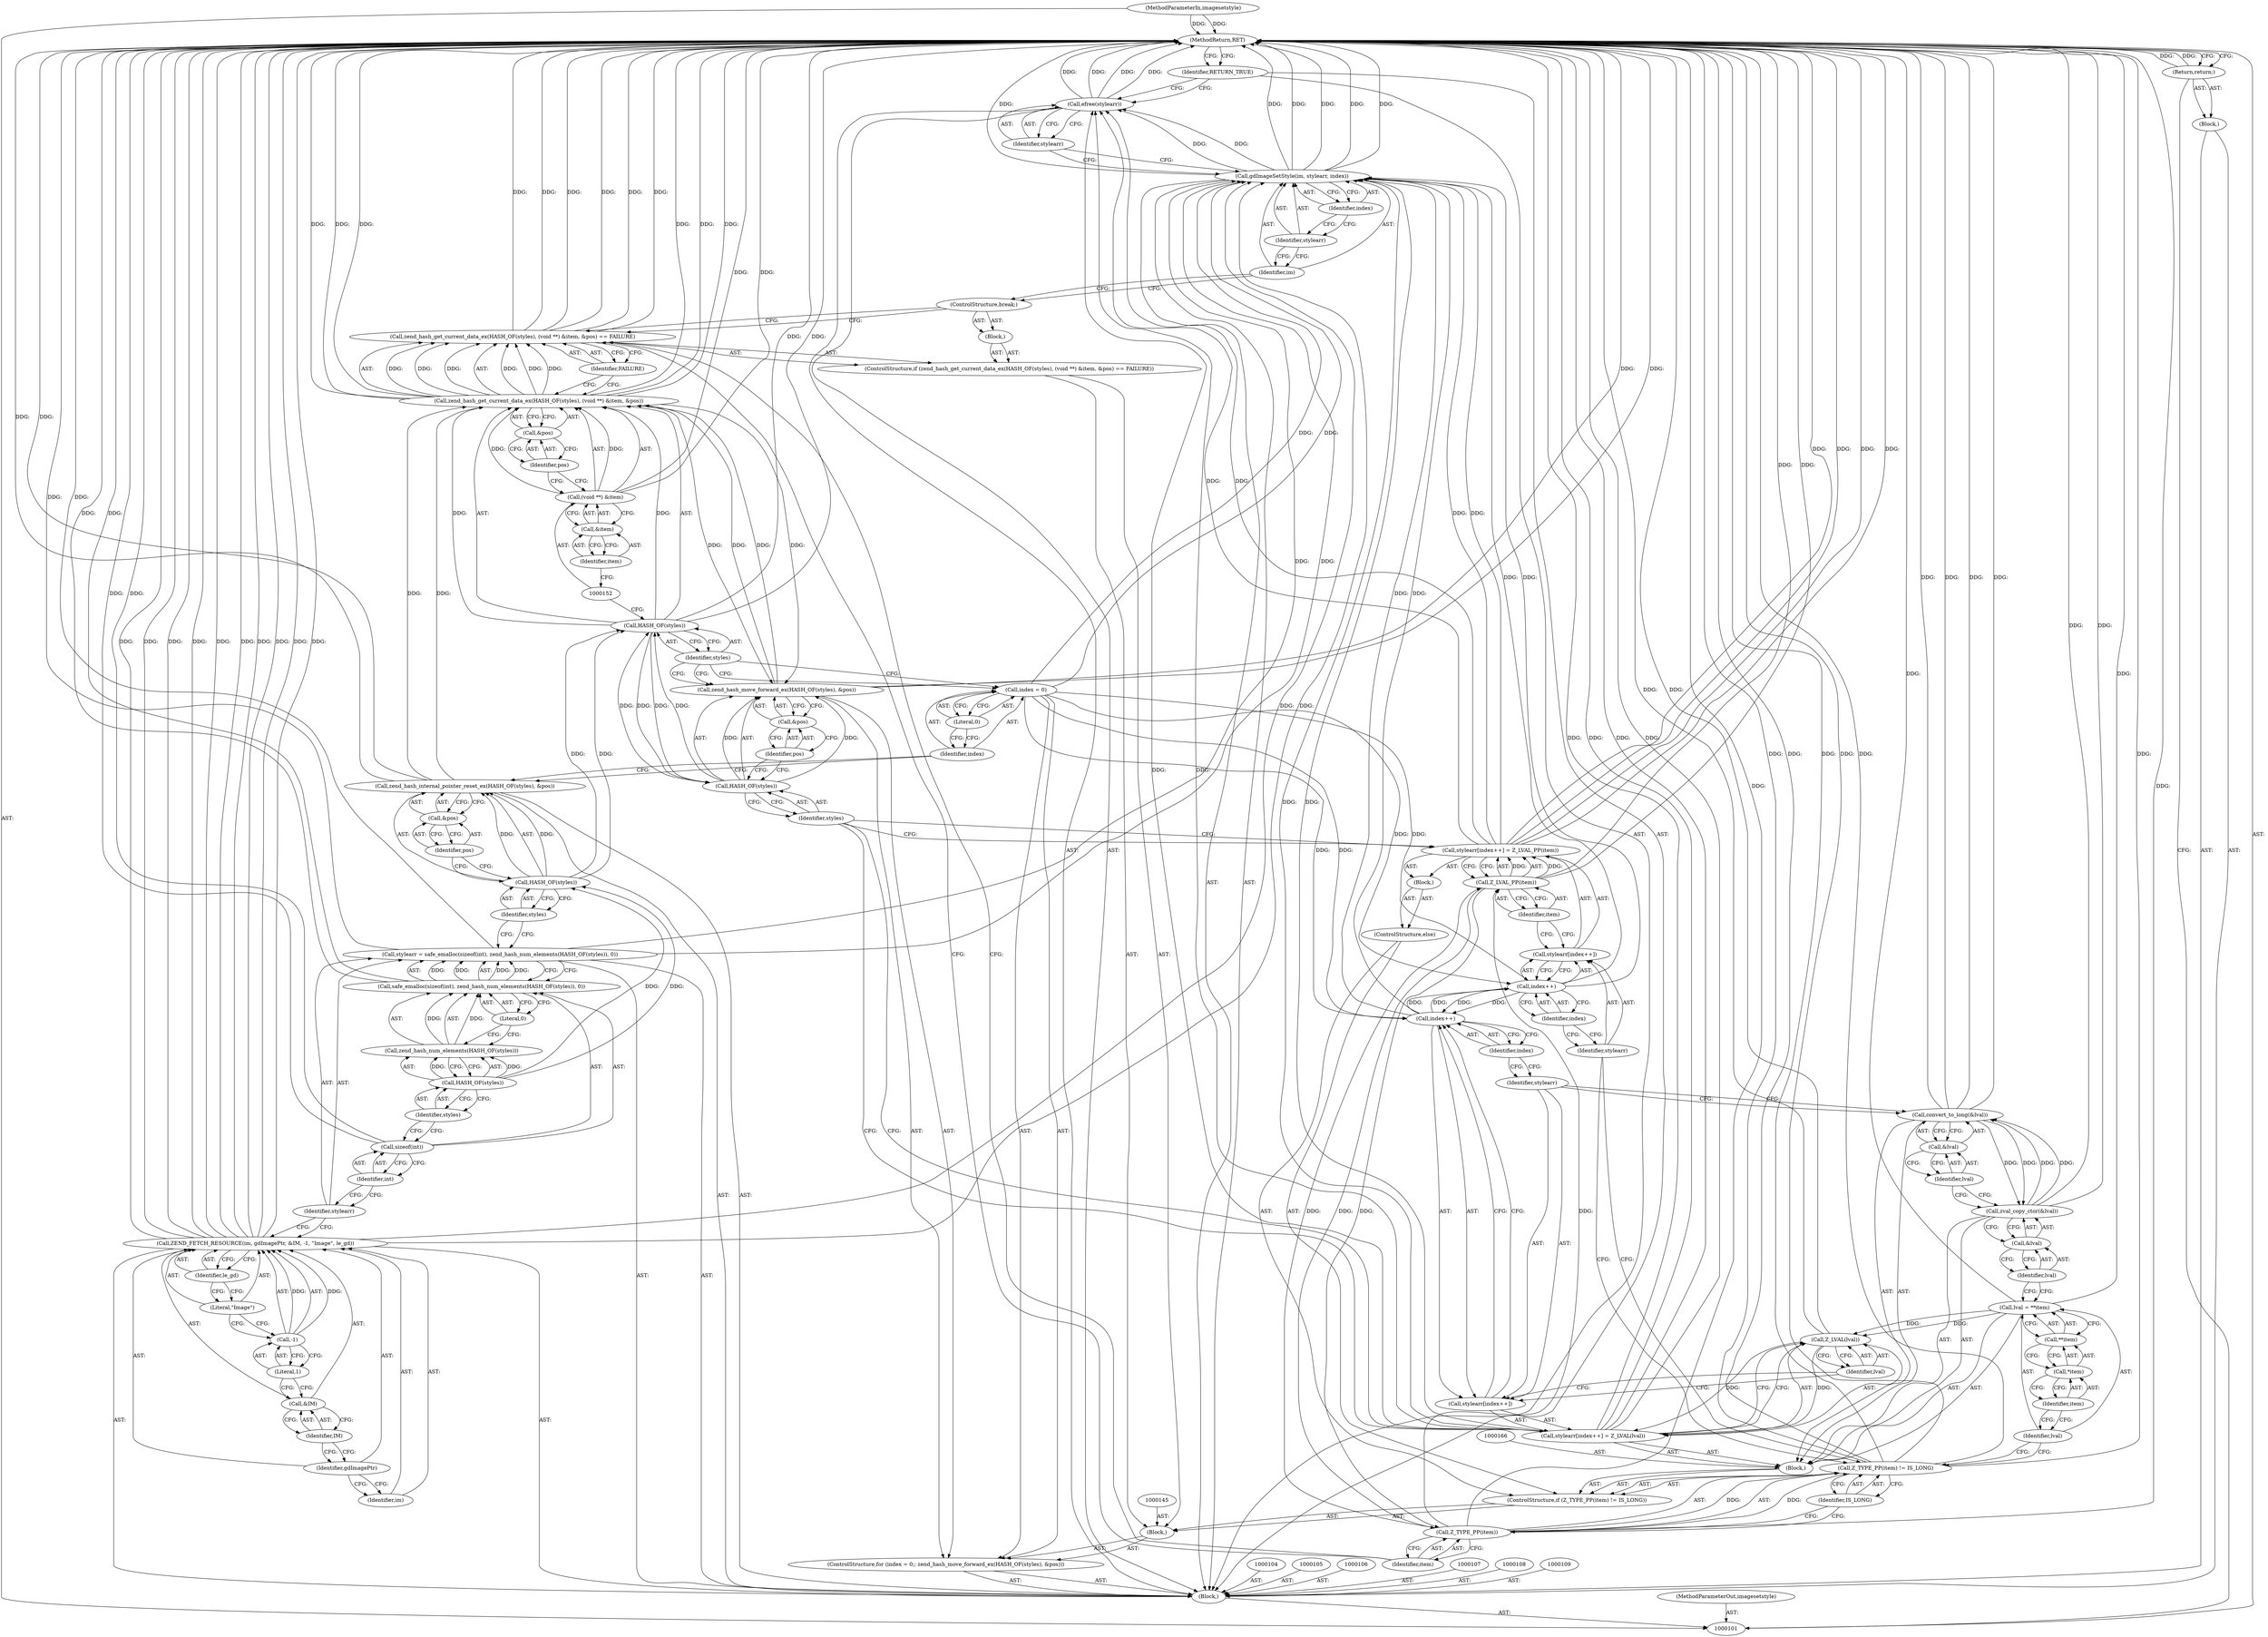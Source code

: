 digraph "0_php-src_2938329ce19cb8c4197dec146c3ec887c6f61d01" {
"1000201" [label="(MethodReturn,RET)"];
"1000102" [label="(MethodParameterIn,imagesetstyle)"];
"1000328" [label="(MethodParameterOut,imagesetstyle)"];
"1000111" [label="(Return,return;)"];
"1000112" [label="(Call,ZEND_FETCH_RESOURCE(im, gdImagePtr, &IM, -1, \"Image\", le_gd))"];
"1000113" [label="(Identifier,im)"];
"1000114" [label="(Identifier,gdImagePtr)"];
"1000115" [label="(Call,&IM)"];
"1000116" [label="(Identifier,IM)"];
"1000117" [label="(Call,-1)"];
"1000118" [label="(Literal,1)"];
"1000119" [label="(Literal,\"Image\")"];
"1000120" [label="(Identifier,le_gd)"];
"1000121" [label="(Call,stylearr = safe_emalloc(sizeof(int), zend_hash_num_elements(HASH_OF(styles)), 0))"];
"1000122" [label="(Identifier,stylearr)"];
"1000123" [label="(Call,safe_emalloc(sizeof(int), zend_hash_num_elements(HASH_OF(styles)), 0))"];
"1000124" [label="(Call,sizeof(int))"];
"1000125" [label="(Identifier,int)"];
"1000126" [label="(Call,zend_hash_num_elements(HASH_OF(styles)))"];
"1000127" [label="(Call,HASH_OF(styles))"];
"1000128" [label="(Identifier,styles)"];
"1000129" [label="(Literal,0)"];
"1000130" [label="(Call,zend_hash_internal_pointer_reset_ex(HASH_OF(styles), &pos))"];
"1000131" [label="(Call,HASH_OF(styles))"];
"1000132" [label="(Identifier,styles)"];
"1000133" [label="(Call,&pos)"];
"1000134" [label="(Identifier,pos)"];
"1000103" [label="(Block,)"];
"1000135" [label="(ControlStructure,for (index = 0;; zend_hash_move_forward_ex(HASH_OF(styles), &pos)))"];
"1000138" [label="(Literal,0)"];
"1000139" [label="(Call,zend_hash_move_forward_ex(HASH_OF(styles), &pos))"];
"1000140" [label="(Call,HASH_OF(styles))"];
"1000141" [label="(Identifier,styles)"];
"1000136" [label="(Call,index = 0)"];
"1000137" [label="(Identifier,index)"];
"1000142" [label="(Call,&pos)"];
"1000143" [label="(Identifier,pos)"];
"1000144" [label="(Block,)"];
"1000146" [label="(ControlStructure,if (zend_hash_get_current_data_ex(HASH_OF(styles), (void **) &item, &pos) == FAILURE))"];
"1000149" [label="(Call,HASH_OF(styles))"];
"1000150" [label="(Identifier,styles)"];
"1000151" [label="(Call,(void **) &item)"];
"1000147" [label="(Call,zend_hash_get_current_data_ex(HASH_OF(styles), (void **) &item, &pos) == FAILURE)"];
"1000148" [label="(Call,zend_hash_get_current_data_ex(HASH_OF(styles), (void **) &item, &pos))"];
"1000153" [label="(Call,&item)"];
"1000154" [label="(Identifier,item)"];
"1000155" [label="(Call,&pos)"];
"1000156" [label="(Identifier,pos)"];
"1000157" [label="(Identifier,FAILURE)"];
"1000158" [label="(Block,)"];
"1000159" [label="(ControlStructure,break;)"];
"1000163" [label="(Identifier,item)"];
"1000160" [label="(ControlStructure,if (Z_TYPE_PP(item) != IS_LONG))"];
"1000164" [label="(Identifier,IS_LONG)"];
"1000161" [label="(Call,Z_TYPE_PP(item) != IS_LONG)"];
"1000162" [label="(Call,Z_TYPE_PP(item))"];
"1000165" [label="(Block,)"];
"1000169" [label="(Call,**item)"];
"1000170" [label="(Call,*item)"];
"1000171" [label="(Identifier,item)"];
"1000167" [label="(Call,lval = **item)"];
"1000168" [label="(Identifier,lval)"];
"1000173" [label="(Call,&lval)"];
"1000174" [label="(Identifier,lval)"];
"1000172" [label="(Call,zval_copy_ctor(&lval))"];
"1000176" [label="(Call,&lval)"];
"1000177" [label="(Identifier,lval)"];
"1000175" [label="(Call,convert_to_long(&lval))"];
"1000181" [label="(Call,index++)"];
"1000182" [label="(Identifier,index)"];
"1000183" [label="(Call,Z_LVAL(lval))"];
"1000178" [label="(Call,stylearr[index++] = Z_LVAL(lval))"];
"1000179" [label="(Call,stylearr[index++])"];
"1000180" [label="(Identifier,stylearr)"];
"1000184" [label="(Identifier,lval)"];
"1000185" [label="(ControlStructure,else)"];
"1000186" [label="(Block,)"];
"1000190" [label="(Call,index++)"];
"1000191" [label="(Identifier,index)"];
"1000192" [label="(Call,Z_LVAL_PP(item))"];
"1000187" [label="(Call,stylearr[index++] = Z_LVAL_PP(item))"];
"1000188" [label="(Call,stylearr[index++])"];
"1000189" [label="(Identifier,stylearr)"];
"1000193" [label="(Identifier,item)"];
"1000195" [label="(Identifier,im)"];
"1000194" [label="(Call,gdImageSetStyle(im, stylearr, index))"];
"1000196" [label="(Identifier,stylearr)"];
"1000197" [label="(Identifier,index)"];
"1000198" [label="(Call,efree(stylearr))"];
"1000199" [label="(Identifier,stylearr)"];
"1000200" [label="(Identifier,RETURN_TRUE)"];
"1000110" [label="(Block,)"];
"1000201" -> "1000101"  [label="AST: "];
"1000201" -> "1000111"  [label="CFG: "];
"1000201" -> "1000200"  [label="CFG: "];
"1000111" -> "1000201"  [label="DDG: "];
"1000148" -> "1000201"  [label="DDG: "];
"1000148" -> "1000201"  [label="DDG: "];
"1000148" -> "1000201"  [label="DDG: "];
"1000147" -> "1000201"  [label="DDG: "];
"1000147" -> "1000201"  [label="DDG: "];
"1000147" -> "1000201"  [label="DDG: "];
"1000178" -> "1000201"  [label="DDG: "];
"1000178" -> "1000201"  [label="DDG: "];
"1000112" -> "1000201"  [label="DDG: "];
"1000112" -> "1000201"  [label="DDG: "];
"1000112" -> "1000201"  [label="DDG: "];
"1000112" -> "1000201"  [label="DDG: "];
"1000112" -> "1000201"  [label="DDG: "];
"1000151" -> "1000201"  [label="DDG: "];
"1000149" -> "1000201"  [label="DDG: "];
"1000175" -> "1000201"  [label="DDG: "];
"1000175" -> "1000201"  [label="DDG: "];
"1000187" -> "1000201"  [label="DDG: "];
"1000187" -> "1000201"  [label="DDG: "];
"1000130" -> "1000201"  [label="DDG: "];
"1000161" -> "1000201"  [label="DDG: "];
"1000161" -> "1000201"  [label="DDG: "];
"1000161" -> "1000201"  [label="DDG: "];
"1000123" -> "1000201"  [label="DDG: "];
"1000172" -> "1000201"  [label="DDG: "];
"1000124" -> "1000201"  [label="DDG: "];
"1000194" -> "1000201"  [label="DDG: "];
"1000194" -> "1000201"  [label="DDG: "];
"1000194" -> "1000201"  [label="DDG: "];
"1000167" -> "1000201"  [label="DDG: "];
"1000121" -> "1000201"  [label="DDG: "];
"1000139" -> "1000201"  [label="DDG: "];
"1000183" -> "1000201"  [label="DDG: "];
"1000102" -> "1000201"  [label="DDG: "];
"1000198" -> "1000201"  [label="DDG: "];
"1000198" -> "1000201"  [label="DDG: "];
"1000192" -> "1000201"  [label="DDG: "];
"1000162" -> "1000201"  [label="DDG: "];
"1000102" -> "1000101"  [label="AST: "];
"1000102" -> "1000201"  [label="DDG: "];
"1000328" -> "1000101"  [label="AST: "];
"1000111" -> "1000110"  [label="AST: "];
"1000111" -> "1000101"  [label="CFG: "];
"1000201" -> "1000111"  [label="CFG: "];
"1000111" -> "1000201"  [label="DDG: "];
"1000112" -> "1000103"  [label="AST: "];
"1000112" -> "1000120"  [label="CFG: "];
"1000113" -> "1000112"  [label="AST: "];
"1000114" -> "1000112"  [label="AST: "];
"1000115" -> "1000112"  [label="AST: "];
"1000117" -> "1000112"  [label="AST: "];
"1000119" -> "1000112"  [label="AST: "];
"1000120" -> "1000112"  [label="AST: "];
"1000122" -> "1000112"  [label="CFG: "];
"1000112" -> "1000201"  [label="DDG: "];
"1000112" -> "1000201"  [label="DDG: "];
"1000112" -> "1000201"  [label="DDG: "];
"1000112" -> "1000201"  [label="DDG: "];
"1000112" -> "1000201"  [label="DDG: "];
"1000117" -> "1000112"  [label="DDG: "];
"1000112" -> "1000194"  [label="DDG: "];
"1000113" -> "1000112"  [label="AST: "];
"1000114" -> "1000113"  [label="CFG: "];
"1000114" -> "1000112"  [label="AST: "];
"1000114" -> "1000113"  [label="CFG: "];
"1000116" -> "1000114"  [label="CFG: "];
"1000115" -> "1000112"  [label="AST: "];
"1000115" -> "1000116"  [label="CFG: "];
"1000116" -> "1000115"  [label="AST: "];
"1000118" -> "1000115"  [label="CFG: "];
"1000116" -> "1000115"  [label="AST: "];
"1000116" -> "1000114"  [label="CFG: "];
"1000115" -> "1000116"  [label="CFG: "];
"1000117" -> "1000112"  [label="AST: "];
"1000117" -> "1000118"  [label="CFG: "];
"1000118" -> "1000117"  [label="AST: "];
"1000119" -> "1000117"  [label="CFG: "];
"1000117" -> "1000112"  [label="DDG: "];
"1000118" -> "1000117"  [label="AST: "];
"1000118" -> "1000115"  [label="CFG: "];
"1000117" -> "1000118"  [label="CFG: "];
"1000119" -> "1000112"  [label="AST: "];
"1000119" -> "1000117"  [label="CFG: "];
"1000120" -> "1000119"  [label="CFG: "];
"1000120" -> "1000112"  [label="AST: "];
"1000120" -> "1000119"  [label="CFG: "];
"1000112" -> "1000120"  [label="CFG: "];
"1000121" -> "1000103"  [label="AST: "];
"1000121" -> "1000123"  [label="CFG: "];
"1000122" -> "1000121"  [label="AST: "];
"1000123" -> "1000121"  [label="AST: "];
"1000132" -> "1000121"  [label="CFG: "];
"1000121" -> "1000201"  [label="DDG: "];
"1000123" -> "1000121"  [label="DDG: "];
"1000123" -> "1000121"  [label="DDG: "];
"1000121" -> "1000194"  [label="DDG: "];
"1000122" -> "1000121"  [label="AST: "];
"1000122" -> "1000112"  [label="CFG: "];
"1000125" -> "1000122"  [label="CFG: "];
"1000123" -> "1000121"  [label="AST: "];
"1000123" -> "1000129"  [label="CFG: "];
"1000124" -> "1000123"  [label="AST: "];
"1000126" -> "1000123"  [label="AST: "];
"1000129" -> "1000123"  [label="AST: "];
"1000121" -> "1000123"  [label="CFG: "];
"1000123" -> "1000201"  [label="DDG: "];
"1000123" -> "1000121"  [label="DDG: "];
"1000123" -> "1000121"  [label="DDG: "];
"1000126" -> "1000123"  [label="DDG: "];
"1000124" -> "1000123"  [label="AST: "];
"1000124" -> "1000125"  [label="CFG: "];
"1000125" -> "1000124"  [label="AST: "];
"1000128" -> "1000124"  [label="CFG: "];
"1000124" -> "1000201"  [label="DDG: "];
"1000125" -> "1000124"  [label="AST: "];
"1000125" -> "1000122"  [label="CFG: "];
"1000124" -> "1000125"  [label="CFG: "];
"1000126" -> "1000123"  [label="AST: "];
"1000126" -> "1000127"  [label="CFG: "];
"1000127" -> "1000126"  [label="AST: "];
"1000129" -> "1000126"  [label="CFG: "];
"1000126" -> "1000123"  [label="DDG: "];
"1000127" -> "1000126"  [label="DDG: "];
"1000127" -> "1000126"  [label="AST: "];
"1000127" -> "1000128"  [label="CFG: "];
"1000128" -> "1000127"  [label="AST: "];
"1000126" -> "1000127"  [label="CFG: "];
"1000127" -> "1000126"  [label="DDG: "];
"1000127" -> "1000131"  [label="DDG: "];
"1000128" -> "1000127"  [label="AST: "];
"1000128" -> "1000124"  [label="CFG: "];
"1000127" -> "1000128"  [label="CFG: "];
"1000129" -> "1000123"  [label="AST: "];
"1000129" -> "1000126"  [label="CFG: "];
"1000123" -> "1000129"  [label="CFG: "];
"1000130" -> "1000103"  [label="AST: "];
"1000130" -> "1000133"  [label="CFG: "];
"1000131" -> "1000130"  [label="AST: "];
"1000133" -> "1000130"  [label="AST: "];
"1000137" -> "1000130"  [label="CFG: "];
"1000130" -> "1000201"  [label="DDG: "];
"1000131" -> "1000130"  [label="DDG: "];
"1000130" -> "1000148"  [label="DDG: "];
"1000131" -> "1000130"  [label="AST: "];
"1000131" -> "1000132"  [label="CFG: "];
"1000132" -> "1000131"  [label="AST: "];
"1000134" -> "1000131"  [label="CFG: "];
"1000131" -> "1000130"  [label="DDG: "];
"1000127" -> "1000131"  [label="DDG: "];
"1000131" -> "1000149"  [label="DDG: "];
"1000132" -> "1000131"  [label="AST: "];
"1000132" -> "1000121"  [label="CFG: "];
"1000131" -> "1000132"  [label="CFG: "];
"1000133" -> "1000130"  [label="AST: "];
"1000133" -> "1000134"  [label="CFG: "];
"1000134" -> "1000133"  [label="AST: "];
"1000130" -> "1000133"  [label="CFG: "];
"1000134" -> "1000133"  [label="AST: "];
"1000134" -> "1000131"  [label="CFG: "];
"1000133" -> "1000134"  [label="CFG: "];
"1000103" -> "1000101"  [label="AST: "];
"1000104" -> "1000103"  [label="AST: "];
"1000105" -> "1000103"  [label="AST: "];
"1000106" -> "1000103"  [label="AST: "];
"1000107" -> "1000103"  [label="AST: "];
"1000108" -> "1000103"  [label="AST: "];
"1000109" -> "1000103"  [label="AST: "];
"1000110" -> "1000103"  [label="AST: "];
"1000112" -> "1000103"  [label="AST: "];
"1000121" -> "1000103"  [label="AST: "];
"1000130" -> "1000103"  [label="AST: "];
"1000135" -> "1000103"  [label="AST: "];
"1000194" -> "1000103"  [label="AST: "];
"1000198" -> "1000103"  [label="AST: "];
"1000200" -> "1000103"  [label="AST: "];
"1000135" -> "1000103"  [label="AST: "];
"1000136" -> "1000135"  [label="AST: "];
"1000139" -> "1000135"  [label="AST: "];
"1000144" -> "1000135"  [label="AST: "];
"1000138" -> "1000136"  [label="AST: "];
"1000138" -> "1000137"  [label="CFG: "];
"1000136" -> "1000138"  [label="CFG: "];
"1000139" -> "1000135"  [label="AST: "];
"1000139" -> "1000142"  [label="CFG: "];
"1000140" -> "1000139"  [label="AST: "];
"1000142" -> "1000139"  [label="AST: "];
"1000150" -> "1000139"  [label="CFG: "];
"1000139" -> "1000201"  [label="DDG: "];
"1000140" -> "1000139"  [label="DDG: "];
"1000148" -> "1000139"  [label="DDG: "];
"1000139" -> "1000148"  [label="DDG: "];
"1000140" -> "1000139"  [label="AST: "];
"1000140" -> "1000141"  [label="CFG: "];
"1000141" -> "1000140"  [label="AST: "];
"1000143" -> "1000140"  [label="CFG: "];
"1000140" -> "1000139"  [label="DDG: "];
"1000149" -> "1000140"  [label="DDG: "];
"1000140" -> "1000149"  [label="DDG: "];
"1000141" -> "1000140"  [label="AST: "];
"1000141" -> "1000178"  [label="CFG: "];
"1000141" -> "1000187"  [label="CFG: "];
"1000140" -> "1000141"  [label="CFG: "];
"1000136" -> "1000135"  [label="AST: "];
"1000136" -> "1000138"  [label="CFG: "];
"1000137" -> "1000136"  [label="AST: "];
"1000138" -> "1000136"  [label="AST: "];
"1000150" -> "1000136"  [label="CFG: "];
"1000136" -> "1000181"  [label="DDG: "];
"1000136" -> "1000190"  [label="DDG: "];
"1000136" -> "1000194"  [label="DDG: "];
"1000137" -> "1000136"  [label="AST: "];
"1000137" -> "1000130"  [label="CFG: "];
"1000138" -> "1000137"  [label="CFG: "];
"1000142" -> "1000139"  [label="AST: "];
"1000142" -> "1000143"  [label="CFG: "];
"1000143" -> "1000142"  [label="AST: "];
"1000139" -> "1000142"  [label="CFG: "];
"1000143" -> "1000142"  [label="AST: "];
"1000143" -> "1000140"  [label="CFG: "];
"1000142" -> "1000143"  [label="CFG: "];
"1000144" -> "1000135"  [label="AST: "];
"1000145" -> "1000144"  [label="AST: "];
"1000146" -> "1000144"  [label="AST: "];
"1000160" -> "1000144"  [label="AST: "];
"1000146" -> "1000144"  [label="AST: "];
"1000147" -> "1000146"  [label="AST: "];
"1000158" -> "1000146"  [label="AST: "];
"1000149" -> "1000148"  [label="AST: "];
"1000149" -> "1000150"  [label="CFG: "];
"1000150" -> "1000149"  [label="AST: "];
"1000152" -> "1000149"  [label="CFG: "];
"1000149" -> "1000201"  [label="DDG: "];
"1000149" -> "1000140"  [label="DDG: "];
"1000149" -> "1000148"  [label="DDG: "];
"1000131" -> "1000149"  [label="DDG: "];
"1000140" -> "1000149"  [label="DDG: "];
"1000150" -> "1000149"  [label="AST: "];
"1000150" -> "1000136"  [label="CFG: "];
"1000150" -> "1000139"  [label="CFG: "];
"1000149" -> "1000150"  [label="CFG: "];
"1000151" -> "1000148"  [label="AST: "];
"1000151" -> "1000153"  [label="CFG: "];
"1000152" -> "1000151"  [label="AST: "];
"1000153" -> "1000151"  [label="AST: "];
"1000156" -> "1000151"  [label="CFG: "];
"1000151" -> "1000201"  [label="DDG: "];
"1000151" -> "1000148"  [label="DDG: "];
"1000147" -> "1000146"  [label="AST: "];
"1000147" -> "1000157"  [label="CFG: "];
"1000148" -> "1000147"  [label="AST: "];
"1000157" -> "1000147"  [label="AST: "];
"1000159" -> "1000147"  [label="CFG: "];
"1000163" -> "1000147"  [label="CFG: "];
"1000147" -> "1000201"  [label="DDG: "];
"1000147" -> "1000201"  [label="DDG: "];
"1000147" -> "1000201"  [label="DDG: "];
"1000148" -> "1000147"  [label="DDG: "];
"1000148" -> "1000147"  [label="DDG: "];
"1000148" -> "1000147"  [label="DDG: "];
"1000148" -> "1000147"  [label="AST: "];
"1000148" -> "1000155"  [label="CFG: "];
"1000149" -> "1000148"  [label="AST: "];
"1000151" -> "1000148"  [label="AST: "];
"1000155" -> "1000148"  [label="AST: "];
"1000157" -> "1000148"  [label="CFG: "];
"1000148" -> "1000201"  [label="DDG: "];
"1000148" -> "1000201"  [label="DDG: "];
"1000148" -> "1000201"  [label="DDG: "];
"1000148" -> "1000139"  [label="DDG: "];
"1000148" -> "1000147"  [label="DDG: "];
"1000148" -> "1000147"  [label="DDG: "];
"1000148" -> "1000147"  [label="DDG: "];
"1000149" -> "1000148"  [label="DDG: "];
"1000151" -> "1000148"  [label="DDG: "];
"1000139" -> "1000148"  [label="DDG: "];
"1000130" -> "1000148"  [label="DDG: "];
"1000153" -> "1000151"  [label="AST: "];
"1000153" -> "1000154"  [label="CFG: "];
"1000154" -> "1000153"  [label="AST: "];
"1000151" -> "1000153"  [label="CFG: "];
"1000154" -> "1000153"  [label="AST: "];
"1000154" -> "1000152"  [label="CFG: "];
"1000153" -> "1000154"  [label="CFG: "];
"1000155" -> "1000148"  [label="AST: "];
"1000155" -> "1000156"  [label="CFG: "];
"1000156" -> "1000155"  [label="AST: "];
"1000148" -> "1000155"  [label="CFG: "];
"1000156" -> "1000155"  [label="AST: "];
"1000156" -> "1000151"  [label="CFG: "];
"1000155" -> "1000156"  [label="CFG: "];
"1000157" -> "1000147"  [label="AST: "];
"1000157" -> "1000148"  [label="CFG: "];
"1000147" -> "1000157"  [label="CFG: "];
"1000158" -> "1000146"  [label="AST: "];
"1000159" -> "1000158"  [label="AST: "];
"1000159" -> "1000158"  [label="AST: "];
"1000159" -> "1000147"  [label="CFG: "];
"1000195" -> "1000159"  [label="CFG: "];
"1000163" -> "1000162"  [label="AST: "];
"1000163" -> "1000147"  [label="CFG: "];
"1000162" -> "1000163"  [label="CFG: "];
"1000160" -> "1000144"  [label="AST: "];
"1000161" -> "1000160"  [label="AST: "];
"1000165" -> "1000160"  [label="AST: "];
"1000185" -> "1000160"  [label="AST: "];
"1000164" -> "1000161"  [label="AST: "];
"1000164" -> "1000162"  [label="CFG: "];
"1000161" -> "1000164"  [label="CFG: "];
"1000161" -> "1000160"  [label="AST: "];
"1000161" -> "1000164"  [label="CFG: "];
"1000162" -> "1000161"  [label="AST: "];
"1000164" -> "1000161"  [label="AST: "];
"1000168" -> "1000161"  [label="CFG: "];
"1000189" -> "1000161"  [label="CFG: "];
"1000161" -> "1000201"  [label="DDG: "];
"1000161" -> "1000201"  [label="DDG: "];
"1000161" -> "1000201"  [label="DDG: "];
"1000162" -> "1000161"  [label="DDG: "];
"1000162" -> "1000161"  [label="AST: "];
"1000162" -> "1000163"  [label="CFG: "];
"1000163" -> "1000162"  [label="AST: "];
"1000164" -> "1000162"  [label="CFG: "];
"1000162" -> "1000201"  [label="DDG: "];
"1000162" -> "1000161"  [label="DDG: "];
"1000192" -> "1000162"  [label="DDG: "];
"1000162" -> "1000192"  [label="DDG: "];
"1000165" -> "1000160"  [label="AST: "];
"1000166" -> "1000165"  [label="AST: "];
"1000167" -> "1000165"  [label="AST: "];
"1000172" -> "1000165"  [label="AST: "];
"1000175" -> "1000165"  [label="AST: "];
"1000178" -> "1000165"  [label="AST: "];
"1000169" -> "1000167"  [label="AST: "];
"1000169" -> "1000170"  [label="CFG: "];
"1000170" -> "1000169"  [label="AST: "];
"1000167" -> "1000169"  [label="CFG: "];
"1000170" -> "1000169"  [label="AST: "];
"1000170" -> "1000171"  [label="CFG: "];
"1000171" -> "1000170"  [label="AST: "];
"1000169" -> "1000170"  [label="CFG: "];
"1000171" -> "1000170"  [label="AST: "];
"1000171" -> "1000168"  [label="CFG: "];
"1000170" -> "1000171"  [label="CFG: "];
"1000167" -> "1000165"  [label="AST: "];
"1000167" -> "1000169"  [label="CFG: "];
"1000168" -> "1000167"  [label="AST: "];
"1000169" -> "1000167"  [label="AST: "];
"1000174" -> "1000167"  [label="CFG: "];
"1000167" -> "1000201"  [label="DDG: "];
"1000167" -> "1000183"  [label="DDG: "];
"1000168" -> "1000167"  [label="AST: "];
"1000168" -> "1000161"  [label="CFG: "];
"1000171" -> "1000168"  [label="CFG: "];
"1000173" -> "1000172"  [label="AST: "];
"1000173" -> "1000174"  [label="CFG: "];
"1000174" -> "1000173"  [label="AST: "];
"1000172" -> "1000173"  [label="CFG: "];
"1000174" -> "1000173"  [label="AST: "];
"1000174" -> "1000167"  [label="CFG: "];
"1000173" -> "1000174"  [label="CFG: "];
"1000172" -> "1000165"  [label="AST: "];
"1000172" -> "1000173"  [label="CFG: "];
"1000173" -> "1000172"  [label="AST: "];
"1000177" -> "1000172"  [label="CFG: "];
"1000172" -> "1000201"  [label="DDG: "];
"1000175" -> "1000172"  [label="DDG: "];
"1000172" -> "1000175"  [label="DDG: "];
"1000176" -> "1000175"  [label="AST: "];
"1000176" -> "1000177"  [label="CFG: "];
"1000177" -> "1000176"  [label="AST: "];
"1000175" -> "1000176"  [label="CFG: "];
"1000177" -> "1000176"  [label="AST: "];
"1000177" -> "1000172"  [label="CFG: "];
"1000176" -> "1000177"  [label="CFG: "];
"1000175" -> "1000165"  [label="AST: "];
"1000175" -> "1000176"  [label="CFG: "];
"1000176" -> "1000175"  [label="AST: "];
"1000180" -> "1000175"  [label="CFG: "];
"1000175" -> "1000201"  [label="DDG: "];
"1000175" -> "1000201"  [label="DDG: "];
"1000175" -> "1000172"  [label="DDG: "];
"1000172" -> "1000175"  [label="DDG: "];
"1000181" -> "1000179"  [label="AST: "];
"1000181" -> "1000182"  [label="CFG: "];
"1000182" -> "1000181"  [label="AST: "];
"1000179" -> "1000181"  [label="CFG: "];
"1000190" -> "1000181"  [label="DDG: "];
"1000136" -> "1000181"  [label="DDG: "];
"1000181" -> "1000190"  [label="DDG: "];
"1000181" -> "1000194"  [label="DDG: "];
"1000182" -> "1000181"  [label="AST: "];
"1000182" -> "1000180"  [label="CFG: "];
"1000181" -> "1000182"  [label="CFG: "];
"1000183" -> "1000178"  [label="AST: "];
"1000183" -> "1000184"  [label="CFG: "];
"1000184" -> "1000183"  [label="AST: "];
"1000178" -> "1000183"  [label="CFG: "];
"1000183" -> "1000201"  [label="DDG: "];
"1000183" -> "1000178"  [label="DDG: "];
"1000167" -> "1000183"  [label="DDG: "];
"1000178" -> "1000165"  [label="AST: "];
"1000178" -> "1000183"  [label="CFG: "];
"1000179" -> "1000178"  [label="AST: "];
"1000183" -> "1000178"  [label="AST: "];
"1000141" -> "1000178"  [label="CFG: "];
"1000178" -> "1000201"  [label="DDG: "];
"1000178" -> "1000201"  [label="DDG: "];
"1000183" -> "1000178"  [label="DDG: "];
"1000178" -> "1000194"  [label="DDG: "];
"1000178" -> "1000198"  [label="DDG: "];
"1000179" -> "1000178"  [label="AST: "];
"1000179" -> "1000181"  [label="CFG: "];
"1000180" -> "1000179"  [label="AST: "];
"1000181" -> "1000179"  [label="AST: "];
"1000184" -> "1000179"  [label="CFG: "];
"1000180" -> "1000179"  [label="AST: "];
"1000180" -> "1000175"  [label="CFG: "];
"1000182" -> "1000180"  [label="CFG: "];
"1000184" -> "1000183"  [label="AST: "];
"1000184" -> "1000179"  [label="CFG: "];
"1000183" -> "1000184"  [label="CFG: "];
"1000185" -> "1000160"  [label="AST: "];
"1000186" -> "1000185"  [label="AST: "];
"1000186" -> "1000185"  [label="AST: "];
"1000187" -> "1000186"  [label="AST: "];
"1000190" -> "1000188"  [label="AST: "];
"1000190" -> "1000191"  [label="CFG: "];
"1000191" -> "1000190"  [label="AST: "];
"1000188" -> "1000190"  [label="CFG: "];
"1000190" -> "1000181"  [label="DDG: "];
"1000181" -> "1000190"  [label="DDG: "];
"1000136" -> "1000190"  [label="DDG: "];
"1000190" -> "1000194"  [label="DDG: "];
"1000191" -> "1000190"  [label="AST: "];
"1000191" -> "1000189"  [label="CFG: "];
"1000190" -> "1000191"  [label="CFG: "];
"1000192" -> "1000187"  [label="AST: "];
"1000192" -> "1000193"  [label="CFG: "];
"1000193" -> "1000192"  [label="AST: "];
"1000187" -> "1000192"  [label="CFG: "];
"1000192" -> "1000201"  [label="DDG: "];
"1000192" -> "1000162"  [label="DDG: "];
"1000192" -> "1000187"  [label="DDG: "];
"1000162" -> "1000192"  [label="DDG: "];
"1000187" -> "1000186"  [label="AST: "];
"1000187" -> "1000192"  [label="CFG: "];
"1000188" -> "1000187"  [label="AST: "];
"1000192" -> "1000187"  [label="AST: "];
"1000141" -> "1000187"  [label="CFG: "];
"1000187" -> "1000201"  [label="DDG: "];
"1000187" -> "1000201"  [label="DDG: "];
"1000192" -> "1000187"  [label="DDG: "];
"1000187" -> "1000194"  [label="DDG: "];
"1000187" -> "1000198"  [label="DDG: "];
"1000188" -> "1000187"  [label="AST: "];
"1000188" -> "1000190"  [label="CFG: "];
"1000189" -> "1000188"  [label="AST: "];
"1000190" -> "1000188"  [label="AST: "];
"1000193" -> "1000188"  [label="CFG: "];
"1000189" -> "1000188"  [label="AST: "];
"1000189" -> "1000161"  [label="CFG: "];
"1000191" -> "1000189"  [label="CFG: "];
"1000193" -> "1000192"  [label="AST: "];
"1000193" -> "1000188"  [label="CFG: "];
"1000192" -> "1000193"  [label="CFG: "];
"1000195" -> "1000194"  [label="AST: "];
"1000195" -> "1000159"  [label="CFG: "];
"1000196" -> "1000195"  [label="CFG: "];
"1000194" -> "1000103"  [label="AST: "];
"1000194" -> "1000197"  [label="CFG: "];
"1000195" -> "1000194"  [label="AST: "];
"1000196" -> "1000194"  [label="AST: "];
"1000197" -> "1000194"  [label="AST: "];
"1000199" -> "1000194"  [label="CFG: "];
"1000194" -> "1000201"  [label="DDG: "];
"1000194" -> "1000201"  [label="DDG: "];
"1000194" -> "1000201"  [label="DDG: "];
"1000112" -> "1000194"  [label="DDG: "];
"1000187" -> "1000194"  [label="DDG: "];
"1000178" -> "1000194"  [label="DDG: "];
"1000121" -> "1000194"  [label="DDG: "];
"1000181" -> "1000194"  [label="DDG: "];
"1000190" -> "1000194"  [label="DDG: "];
"1000136" -> "1000194"  [label="DDG: "];
"1000194" -> "1000198"  [label="DDG: "];
"1000196" -> "1000194"  [label="AST: "];
"1000196" -> "1000195"  [label="CFG: "];
"1000197" -> "1000196"  [label="CFG: "];
"1000197" -> "1000194"  [label="AST: "];
"1000197" -> "1000196"  [label="CFG: "];
"1000194" -> "1000197"  [label="CFG: "];
"1000198" -> "1000103"  [label="AST: "];
"1000198" -> "1000199"  [label="CFG: "];
"1000199" -> "1000198"  [label="AST: "];
"1000200" -> "1000198"  [label="CFG: "];
"1000198" -> "1000201"  [label="DDG: "];
"1000198" -> "1000201"  [label="DDG: "];
"1000187" -> "1000198"  [label="DDG: "];
"1000178" -> "1000198"  [label="DDG: "];
"1000194" -> "1000198"  [label="DDG: "];
"1000199" -> "1000198"  [label="AST: "];
"1000199" -> "1000194"  [label="CFG: "];
"1000198" -> "1000199"  [label="CFG: "];
"1000200" -> "1000103"  [label="AST: "];
"1000200" -> "1000198"  [label="CFG: "];
"1000201" -> "1000200"  [label="CFG: "];
"1000110" -> "1000103"  [label="AST: "];
"1000111" -> "1000110"  [label="AST: "];
}
